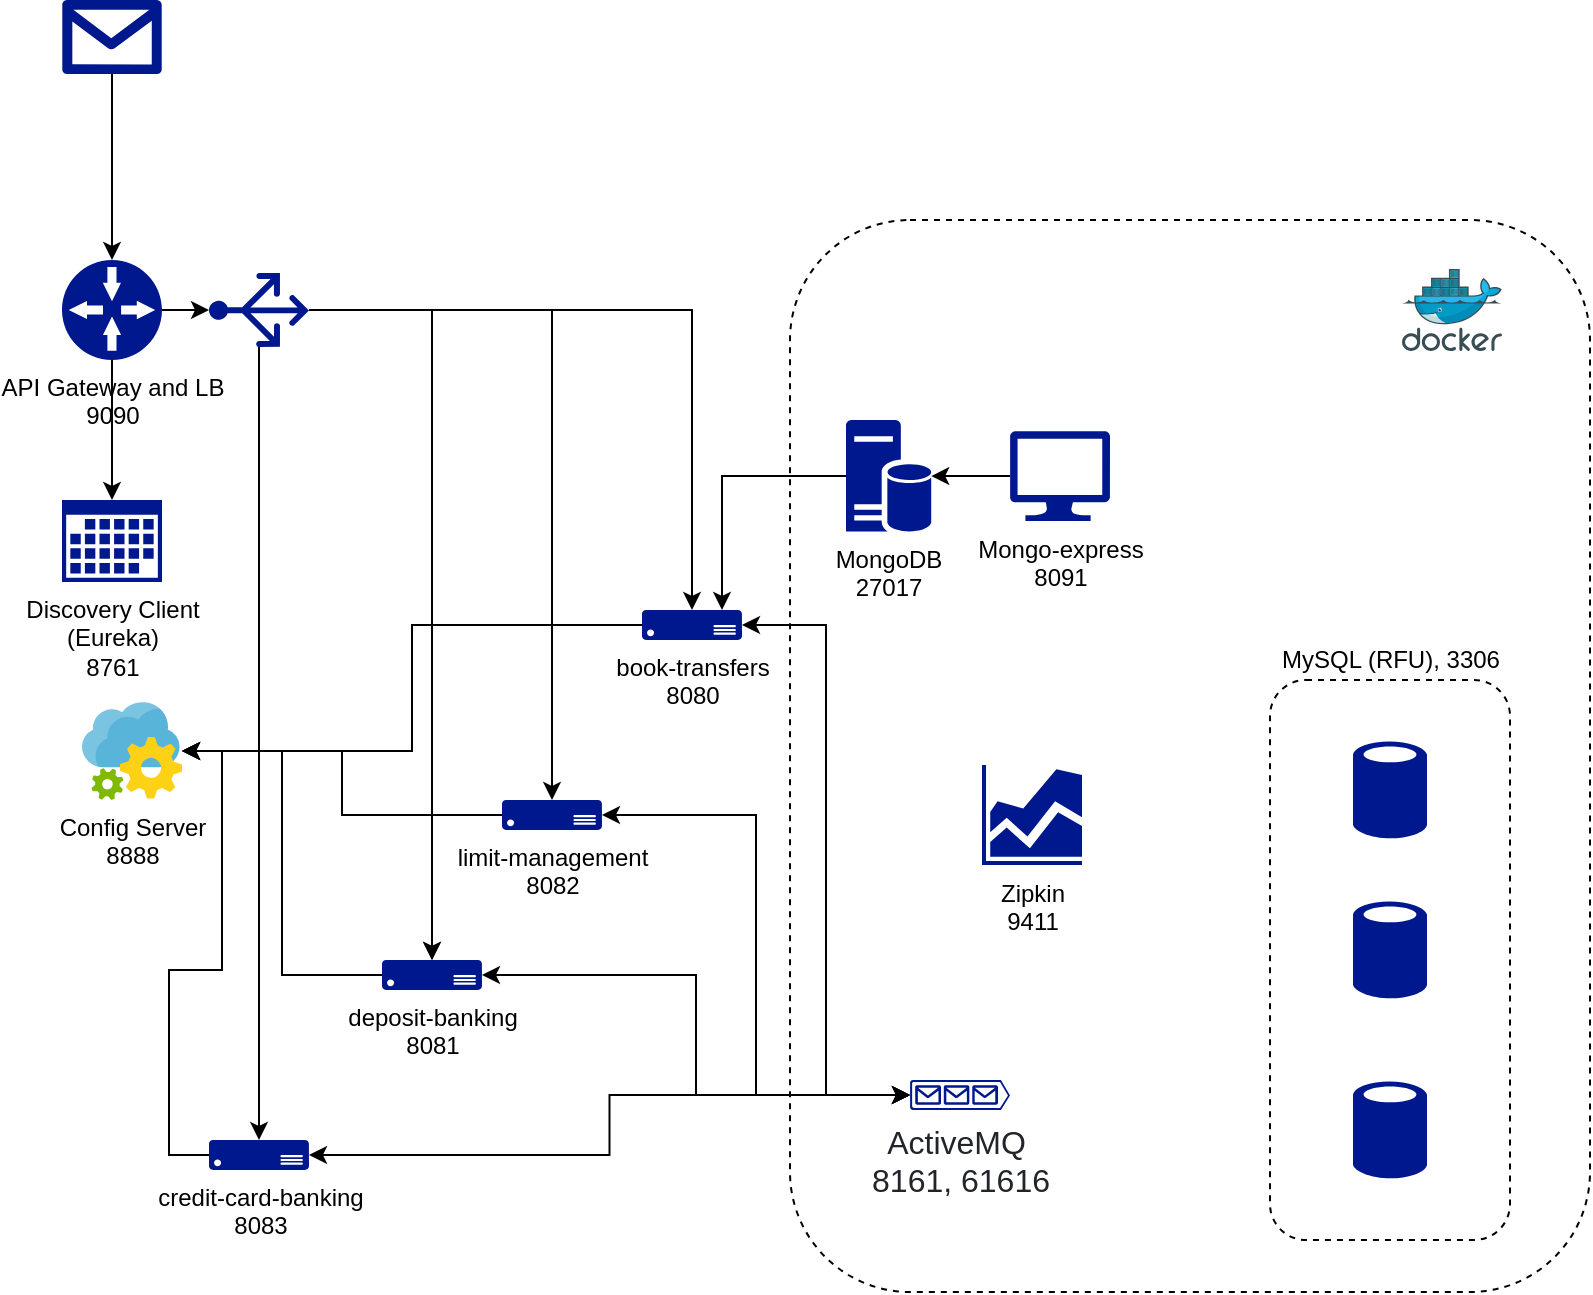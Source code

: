 <mxfile version="22.1.22" type="embed">
  <diagram id="tO3SXadY8woqF_AltDAi" name="Page-1">
    <mxGraphModel dx="922" dy="621" grid="1" gridSize="10" guides="1" tooltips="1" connect="1" arrows="1" fold="1" page="1" pageScale="1" pageWidth="827" pageHeight="1169" math="0" shadow="0">
      <root>
        <mxCell id="0" />
        <mxCell id="1" parent="0" />
        <mxCell id="NPd2SsfA8bDX8ihMtP5Z-2" value="" style="rounded=1;whiteSpace=wrap;html=1;dashed=1;" parent="1" vertex="1">
          <mxGeometry x="414" y="190" width="400" height="536" as="geometry" />
        </mxCell>
        <mxCell id="NPd2SsfA8bDX8ihMtP5Z-32" value="" style="edgeStyle=orthogonalEdgeStyle;rounded=0;orthogonalLoop=1;jettySize=auto;html=1;" parent="1" source="NPd2SsfA8bDX8ihMtP5Z-3" target="NPd2SsfA8bDX8ihMtP5Z-31" edge="1">
          <mxGeometry relative="1" as="geometry" />
        </mxCell>
        <mxCell id="NPd2SsfA8bDX8ihMtP5Z-57" style="edgeStyle=orthogonalEdgeStyle;rounded=0;orthogonalLoop=1;jettySize=auto;html=1;exitX=0.5;exitY=1;exitDx=0;exitDy=0;exitPerimeter=0;entryX=0.5;entryY=0;entryDx=0;entryDy=0;entryPerimeter=0;startArrow=none;startFill=0;endArrow=classic;endFill=1;" parent="1" source="NPd2SsfA8bDX8ihMtP5Z-3" target="NPd2SsfA8bDX8ihMtP5Z-55" edge="1">
          <mxGeometry relative="1" as="geometry" />
        </mxCell>
        <mxCell id="NPd2SsfA8bDX8ihMtP5Z-3" value="API Gateway and LB&lt;br&gt;9090" style="aspect=fixed;pointerEvents=1;shadow=0;dashed=0;html=1;strokeColor=none;labelPosition=center;verticalLabelPosition=bottom;verticalAlign=top;align=center;fillColor=#00188D;shape=mxgraph.mscae.enterprise.gateway" parent="1" vertex="1">
          <mxGeometry x="50" y="210" width="50" height="50" as="geometry" />
        </mxCell>
        <mxCell id="NPd2SsfA8bDX8ihMtP5Z-4" value="Zipkin&lt;br&gt;9411" style="aspect=fixed;pointerEvents=1;shadow=0;dashed=0;html=1;strokeColor=none;labelPosition=center;verticalLabelPosition=bottom;verticalAlign=top;align=center;fillColor=#00188D;shape=mxgraph.mscae.general.graph" parent="1" vertex="1">
          <mxGeometry x="510" y="462.5" width="50" height="50" as="geometry" />
        </mxCell>
        <mxCell id="NPd2SsfA8bDX8ihMtP5Z-45" style="edgeStyle=orthogonalEdgeStyle;rounded=0;orthogonalLoop=1;jettySize=auto;html=1;startArrow=classic;startFill=1;endArrow=classic;endFill=1;entryX=1;entryY=0.5;entryDx=0;entryDy=0;entryPerimeter=0;" parent="1" source="NPd2SsfA8bDX8ihMtP5Z-10" target="NPd2SsfA8bDX8ihMtP5Z-34" edge="1">
          <mxGeometry relative="1" as="geometry" />
        </mxCell>
        <mxCell id="NPd2SsfA8bDX8ihMtP5Z-10" value="&lt;span style=&quot;color: rgb(33 , 37 , 41) ; font-size: 16px ; font-style: normal ; font-weight: 400 ; letter-spacing: normal ; text-align: left ; text-indent: 0px ; text-transform: none ; word-spacing: 0px ; background-color: rgb(255 , 255 , 255) ; display: inline ; float: none&quot;&gt;ActiveMQ&amp;nbsp;&lt;br&gt;8161, 61616&lt;br&gt;&lt;/span&gt;" style="aspect=fixed;pointerEvents=1;shadow=0;dashed=0;html=1;strokeColor=none;labelPosition=center;verticalLabelPosition=bottom;verticalAlign=top;align=center;fillColor=#00188D;shape=mxgraph.azure.queue_generic" parent="1" vertex="1">
          <mxGeometry x="474" y="620" width="50" height="15" as="geometry" />
        </mxCell>
        <mxCell id="NPd2SsfA8bDX8ihMtP5Z-11" value="" style="group" parent="1" vertex="1" connectable="0">
          <mxGeometry x="654" y="400" width="134" height="321" as="geometry" />
        </mxCell>
        <mxCell id="NPd2SsfA8bDX8ihMtP5Z-8" value="" style="rounded=1;whiteSpace=wrap;html=1;dashed=1;" parent="NPd2SsfA8bDX8ihMtP5Z-11" vertex="1">
          <mxGeometry y="20" width="120" height="280" as="geometry" />
        </mxCell>
        <mxCell id="NPd2SsfA8bDX8ihMtP5Z-9" value="MySQL (RFU), 3306" style="text;html=1;align=center;verticalAlign=middle;resizable=0;points=[];autosize=1;" parent="NPd2SsfA8bDX8ihMtP5Z-11" vertex="1">
          <mxGeometry width="120" height="20" as="geometry" />
        </mxCell>
        <mxCell id="NPd2SsfA8bDX8ihMtP5Z-18" value="" style="aspect=fixed;pointerEvents=1;shadow=0;dashed=0;html=1;strokeColor=none;labelPosition=center;verticalLabelPosition=bottom;verticalAlign=top;align=center;fillColor=#00188D;shape=mxgraph.mscae.enterprise.database_generic" parent="NPd2SsfA8bDX8ihMtP5Z-11" vertex="1">
          <mxGeometry x="41.5" y="50" width="37" height="50" as="geometry" />
        </mxCell>
        <mxCell id="NPd2SsfA8bDX8ihMtP5Z-21" value="" style="aspect=fixed;pointerEvents=1;shadow=0;dashed=0;html=1;strokeColor=none;labelPosition=center;verticalLabelPosition=bottom;verticalAlign=top;align=center;fillColor=#00188D;shape=mxgraph.mscae.enterprise.database_generic" parent="NPd2SsfA8bDX8ihMtP5Z-11" vertex="1">
          <mxGeometry x="41.5" y="220" width="37" height="50" as="geometry" />
        </mxCell>
        <mxCell id="NPd2SsfA8bDX8ihMtP5Z-20" value="" style="aspect=fixed;pointerEvents=1;shadow=0;dashed=0;html=1;strokeColor=none;labelPosition=center;verticalLabelPosition=bottom;verticalAlign=top;align=center;fillColor=#00188D;shape=mxgraph.mscae.enterprise.database_generic" parent="NPd2SsfA8bDX8ihMtP5Z-11" vertex="1">
          <mxGeometry x="41.5" y="130" width="37" height="50" as="geometry" />
        </mxCell>
        <mxCell id="NPd2SsfA8bDX8ihMtP5Z-1" value="" style="aspect=fixed;html=1;points=[];align=center;image;fontSize=12;image=img/lib/mscae/Docker.svg;" parent="1" vertex="1">
          <mxGeometry x="720" y="214.5" width="50" height="41" as="geometry" />
        </mxCell>
        <mxCell id="NPd2SsfA8bDX8ihMtP5Z-39" style="edgeStyle=orthogonalEdgeStyle;rounded=0;orthogonalLoop=1;jettySize=auto;html=1;entryX=0;entryY=0.5;entryDx=0;entryDy=0;entryPerimeter=0;startArrow=classic;startFill=1;endArrow=none;endFill=0;" parent="1" source="NPd2SsfA8bDX8ihMtP5Z-17" target="NPd2SsfA8bDX8ihMtP5Z-34" edge="1">
          <mxGeometry relative="1" as="geometry" />
        </mxCell>
        <mxCell id="NPd2SsfA8bDX8ihMtP5Z-40" style="edgeStyle=orthogonalEdgeStyle;rounded=0;orthogonalLoop=1;jettySize=auto;html=1;entryX=0;entryY=0.5;entryDx=0;entryDy=0;entryPerimeter=0;startArrow=classic;startFill=1;endArrow=none;endFill=0;" parent="1" source="NPd2SsfA8bDX8ihMtP5Z-17" target="NPd2SsfA8bDX8ihMtP5Z-35" edge="1">
          <mxGeometry relative="1" as="geometry" />
        </mxCell>
        <mxCell id="NPd2SsfA8bDX8ihMtP5Z-41" style="edgeStyle=orthogonalEdgeStyle;rounded=0;orthogonalLoop=1;jettySize=auto;html=1;entryX=0;entryY=0.5;entryDx=0;entryDy=0;entryPerimeter=0;startArrow=classic;startFill=1;endArrow=none;endFill=0;" parent="1" source="NPd2SsfA8bDX8ihMtP5Z-17" target="NPd2SsfA8bDX8ihMtP5Z-36" edge="1">
          <mxGeometry relative="1" as="geometry" />
        </mxCell>
        <mxCell id="NPd2SsfA8bDX8ihMtP5Z-42" style="edgeStyle=orthogonalEdgeStyle;rounded=0;orthogonalLoop=1;jettySize=auto;html=1;entryX=0;entryY=0.5;entryDx=0;entryDy=0;entryPerimeter=0;startArrow=classic;startFill=1;endArrow=none;endFill=0;" parent="1" source="NPd2SsfA8bDX8ihMtP5Z-17" target="NPd2SsfA8bDX8ihMtP5Z-37" edge="1">
          <mxGeometry relative="1" as="geometry" />
        </mxCell>
        <mxCell id="NPd2SsfA8bDX8ihMtP5Z-17" value="Config Server&lt;br&gt;8888" style="aspect=fixed;html=1;points=[];align=center;image;fontSize=12;image=img/lib/mscae/App_Configuration.svg;dashed=1;" parent="1" vertex="1">
          <mxGeometry x="60" y="431" width="50" height="49" as="geometry" />
        </mxCell>
        <mxCell id="NPd2SsfA8bDX8ihMtP5Z-22" value="MongoDB&lt;br&gt;27017" style="aspect=fixed;pointerEvents=1;shadow=0;dashed=0;html=1;strokeColor=none;labelPosition=center;verticalLabelPosition=bottom;verticalAlign=top;align=center;fillColor=#00188D;shape=mxgraph.mscae.enterprise.database_server" parent="1" vertex="1">
          <mxGeometry x="442" y="290" width="42.6" height="56.06" as="geometry" />
        </mxCell>
        <mxCell id="NPd2SsfA8bDX8ihMtP5Z-24" value="" style="edgeStyle=orthogonalEdgeStyle;rounded=0;orthogonalLoop=1;jettySize=auto;html=1;" parent="1" source="NPd2SsfA8bDX8ihMtP5Z-23" target="NPd2SsfA8bDX8ihMtP5Z-22" edge="1">
          <mxGeometry relative="1" as="geometry" />
        </mxCell>
        <mxCell id="NPd2SsfA8bDX8ihMtP5Z-23" value="Mongo-express&lt;br&gt;8091" style="aspect=fixed;pointerEvents=1;shadow=0;dashed=0;html=1;strokeColor=none;labelPosition=center;verticalLabelPosition=bottom;verticalAlign=top;align=center;fillColor=#00188D;shape=mxgraph.azure.computer" parent="1" vertex="1">
          <mxGeometry x="524" y="295.53" width="50" height="45" as="geometry" />
        </mxCell>
        <mxCell id="NPd2SsfA8bDX8ihMtP5Z-49" style="edgeStyle=orthogonalEdgeStyle;rounded=0;orthogonalLoop=1;jettySize=auto;html=1;entryX=0.5;entryY=0;entryDx=0;entryDy=0;entryPerimeter=0;startArrow=none;startFill=0;endArrow=classic;endFill=1;" parent="1" source="NPd2SsfA8bDX8ihMtP5Z-31" target="NPd2SsfA8bDX8ihMtP5Z-34" edge="1">
          <mxGeometry relative="1" as="geometry" />
        </mxCell>
        <mxCell id="NPd2SsfA8bDX8ihMtP5Z-50" style="edgeStyle=orthogonalEdgeStyle;rounded=0;orthogonalLoop=1;jettySize=auto;html=1;entryX=0.5;entryY=0;entryDx=0;entryDy=0;entryPerimeter=0;startArrow=none;startFill=0;endArrow=classic;endFill=1;" parent="1" source="NPd2SsfA8bDX8ihMtP5Z-31" target="NPd2SsfA8bDX8ihMtP5Z-35" edge="1">
          <mxGeometry relative="1" as="geometry" />
        </mxCell>
        <mxCell id="NPd2SsfA8bDX8ihMtP5Z-51" style="edgeStyle=orthogonalEdgeStyle;rounded=0;orthogonalLoop=1;jettySize=auto;html=1;entryX=0.5;entryY=0;entryDx=0;entryDy=0;entryPerimeter=0;startArrow=none;startFill=0;endArrow=classic;endFill=1;" parent="1" source="NPd2SsfA8bDX8ihMtP5Z-31" target="NPd2SsfA8bDX8ihMtP5Z-36" edge="1">
          <mxGeometry relative="1" as="geometry" />
        </mxCell>
        <mxCell id="NPd2SsfA8bDX8ihMtP5Z-52" style="edgeStyle=orthogonalEdgeStyle;rounded=0;orthogonalLoop=1;jettySize=auto;html=1;entryX=0.5;entryY=0;entryDx=0;entryDy=0;entryPerimeter=0;startArrow=none;startFill=0;endArrow=classic;endFill=1;" parent="1" source="NPd2SsfA8bDX8ihMtP5Z-31" target="NPd2SsfA8bDX8ihMtP5Z-37" edge="1">
          <mxGeometry relative="1" as="geometry" />
        </mxCell>
        <mxCell id="NPd2SsfA8bDX8ihMtP5Z-31" value="" style="aspect=fixed;pointerEvents=1;shadow=0;dashed=0;html=1;strokeColor=none;labelPosition=center;verticalLabelPosition=bottom;verticalAlign=top;align=center;fillColor=#00188D;shape=mxgraph.azure.load_balancer_generic;rotation=-90;" parent="1" vertex="1">
          <mxGeometry x="130" y="210" width="37" height="50" as="geometry" />
        </mxCell>
        <mxCell id="NPd2SsfA8bDX8ihMtP5Z-44" style="edgeStyle=orthogonalEdgeStyle;rounded=0;orthogonalLoop=1;jettySize=auto;html=1;entryX=0;entryY=0.5;entryDx=0;entryDy=0;entryPerimeter=0;startArrow=classic;startFill=1;endArrow=none;endFill=0;exitX=0.8;exitY=0;exitDx=0;exitDy=0;exitPerimeter=0;" parent="1" source="NPd2SsfA8bDX8ihMtP5Z-34" target="NPd2SsfA8bDX8ihMtP5Z-22" edge="1">
          <mxGeometry relative="1" as="geometry" />
        </mxCell>
        <mxCell id="NPd2SsfA8bDX8ihMtP5Z-34" value="book-transfers&lt;br&gt;8080" style="aspect=fixed;pointerEvents=1;shadow=0;dashed=0;html=1;strokeColor=none;labelPosition=center;verticalLabelPosition=bottom;verticalAlign=top;align=center;fillColor=#00188D;shape=mxgraph.azure.server" parent="1" vertex="1">
          <mxGeometry x="340" y="385" width="50" height="15" as="geometry" />
        </mxCell>
        <mxCell id="NPd2SsfA8bDX8ihMtP5Z-46" style="edgeStyle=orthogonalEdgeStyle;rounded=0;orthogonalLoop=1;jettySize=auto;html=1;entryX=0;entryY=0.5;entryDx=0;entryDy=0;entryPerimeter=0;startArrow=classic;startFill=1;endArrow=classic;endFill=1;" parent="1" source="NPd2SsfA8bDX8ihMtP5Z-35" target="NPd2SsfA8bDX8ihMtP5Z-10" edge="1">
          <mxGeometry relative="1" as="geometry" />
        </mxCell>
        <mxCell id="6" value="" style="edgeStyle=orthogonalEdgeStyle;rounded=0;orthogonalLoop=1;jettySize=auto;html=1;" edge="1" parent="1" source="NPd2SsfA8bDX8ihMtP5Z-35" target="NPd2SsfA8bDX8ihMtP5Z-36">
          <mxGeometry relative="1" as="geometry" />
        </mxCell>
        <mxCell id="NPd2SsfA8bDX8ihMtP5Z-35" value="limit-management&lt;br&gt;8082" style="aspect=fixed;pointerEvents=1;shadow=0;dashed=0;html=1;strokeColor=none;labelPosition=center;verticalLabelPosition=bottom;verticalAlign=top;align=center;fillColor=#00188D;shape=mxgraph.azure.server" parent="1" vertex="1">
          <mxGeometry x="270" y="480" width="50" height="15" as="geometry" />
        </mxCell>
        <mxCell id="NPd2SsfA8bDX8ihMtP5Z-47" style="edgeStyle=orthogonalEdgeStyle;rounded=0;orthogonalLoop=1;jettySize=auto;html=1;startArrow=classic;startFill=1;endArrow=classic;endFill=1;entryX=0;entryY=0.5;entryDx=0;entryDy=0;entryPerimeter=0;" parent="1" source="NPd2SsfA8bDX8ihMtP5Z-36" target="NPd2SsfA8bDX8ihMtP5Z-10" edge="1">
          <mxGeometry relative="1" as="geometry">
            <mxPoint x="470" y="630" as="targetPoint" />
          </mxGeometry>
        </mxCell>
        <mxCell id="NPd2SsfA8bDX8ihMtP5Z-36" value="deposit-banking&lt;br&gt;8081" style="aspect=fixed;pointerEvents=1;shadow=0;dashed=0;html=1;strokeColor=none;labelPosition=center;verticalLabelPosition=bottom;verticalAlign=top;align=center;fillColor=#00188D;shape=mxgraph.azure.server" parent="1" vertex="1">
          <mxGeometry x="210" y="560" width="50" height="15" as="geometry" />
        </mxCell>
        <mxCell id="NPd2SsfA8bDX8ihMtP5Z-48" style="edgeStyle=orthogonalEdgeStyle;rounded=0;orthogonalLoop=1;jettySize=auto;html=1;startArrow=classic;startFill=1;endArrow=classic;endFill=1;entryX=0;entryY=0.5;entryDx=0;entryDy=0;entryPerimeter=0;" parent="1" source="NPd2SsfA8bDX8ihMtP5Z-37" target="NPd2SsfA8bDX8ihMtP5Z-10" edge="1">
          <mxGeometry relative="1" as="geometry">
            <mxPoint x="470" y="620" as="targetPoint" />
          </mxGeometry>
        </mxCell>
        <mxCell id="NPd2SsfA8bDX8ihMtP5Z-37" value="credit-card-banking&lt;br&gt;8083" style="aspect=fixed;pointerEvents=1;shadow=0;dashed=0;html=1;strokeColor=none;labelPosition=center;verticalLabelPosition=bottom;verticalAlign=top;align=center;fillColor=#00188D;shape=mxgraph.azure.server" parent="1" vertex="1">
          <mxGeometry x="123.5" y="650" width="50" height="15" as="geometry" />
        </mxCell>
        <mxCell id="NPd2SsfA8bDX8ihMtP5Z-55" value="Discovery Client&lt;br&gt;(Eureka)&lt;br&gt;8761" style="aspect=fixed;pointerEvents=1;shadow=0;dashed=0;html=1;strokeColor=none;labelPosition=center;verticalLabelPosition=bottom;verticalAlign=top;align=center;fillColor=#00188D;shape=mxgraph.mscae.enterprise.calendar" parent="1" vertex="1">
          <mxGeometry x="50" y="330" width="50" height="41" as="geometry" />
        </mxCell>
        <mxCell id="NPd2SsfA8bDX8ihMtP5Z-60" value="" style="edgeStyle=orthogonalEdgeStyle;rounded=0;orthogonalLoop=1;jettySize=auto;html=1;startArrow=none;startFill=0;endArrow=classic;endFill=1;" parent="1" source="NPd2SsfA8bDX8ihMtP5Z-59" target="NPd2SsfA8bDX8ihMtP5Z-3" edge="1">
          <mxGeometry relative="1" as="geometry" />
        </mxCell>
        <mxCell id="NPd2SsfA8bDX8ihMtP5Z-59" value="" style="aspect=fixed;pointerEvents=1;shadow=0;dashed=0;html=1;strokeColor=none;labelPosition=center;verticalLabelPosition=bottom;verticalAlign=top;align=center;fillColor=#00188D;shape=mxgraph.azure.message2;" parent="1" vertex="1">
          <mxGeometry x="50" y="80" width="50" height="37" as="geometry" />
        </mxCell>
      </root>
    </mxGraphModel>
  </diagram>
</mxfile>
